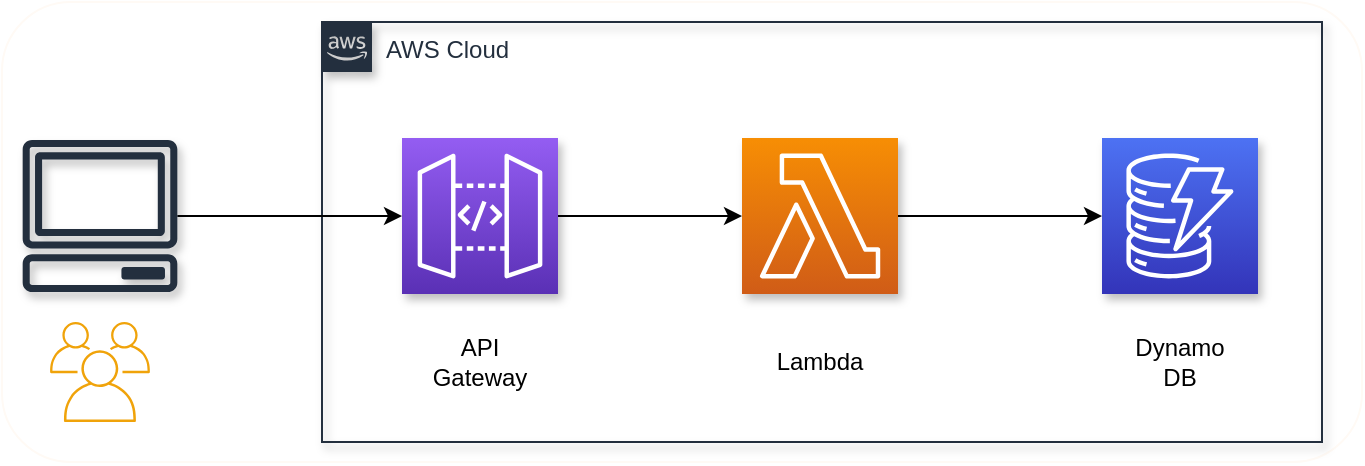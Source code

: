 <mxfile version="12.9.9" type="device"><diagram id="NvpqJBKRmjGPZKzPypbm" name="Page-1"><mxGraphModel dx="1055" dy="808" grid="1" gridSize="10" guides="1" tooltips="1" connect="1" arrows="1" fold="1" page="1" pageScale="1" pageWidth="1654" pageHeight="1169" math="0" shadow="0"><root><mxCell id="0"/><mxCell id="1" parent="0"/><mxCell id="_4w6U7FC3ZFWlDn2LjqE-124" value="" style="rounded=1;whiteSpace=wrap;html=1;shadow=0;strokeColor=#FFFAF5;strokeWidth=1;" parent="1" vertex="1"><mxGeometry x="260" y="160" width="680" height="230" as="geometry"/></mxCell><mxCell id="_4w6U7FC3ZFWlDn2LjqE-118" value="AWS Cloud" style="points=[[0,0],[0.25,0],[0.5,0],[0.75,0],[1,0],[1,0.25],[1,0.5],[1,0.75],[1,1],[0.75,1],[0.5,1],[0.25,1],[0,1],[0,0.75],[0,0.5],[0,0.25]];outlineConnect=0;gradientColor=none;html=1;whiteSpace=wrap;fontSize=12;fontStyle=0;shape=mxgraph.aws4.group;grIcon=mxgraph.aws4.group_aws_cloud_alt;strokeColor=#232F3E;fillColor=none;verticalAlign=top;align=left;spacingLeft=30;fontColor=#232F3E;dashed=0;shadow=1;" parent="1" vertex="1"><mxGeometry x="420" y="170" width="500" height="210" as="geometry"/></mxCell><mxCell id="_4w6U7FC3ZFWlDn2LjqE-113" value="" style="edgeStyle=orthogonalEdgeStyle;rounded=0;orthogonalLoop=1;jettySize=auto;html=1;" parent="1" source="_4w6U7FC3ZFWlDn2LjqE-106" target="_4w6U7FC3ZFWlDn2LjqE-108" edge="1"><mxGeometry relative="1" as="geometry"><mxPoint x="428.189" y="268" as="targetPoint"/></mxGeometry></mxCell><mxCell id="_4w6U7FC3ZFWlDn2LjqE-106" value="" style="outlineConnect=0;fontColor=#232F3E;gradientColor=none;fillColor=#232F3E;strokeColor=none;dashed=0;verticalLabelPosition=bottom;verticalAlign=top;align=center;html=1;fontSize=12;fontStyle=0;aspect=fixed;pointerEvents=1;shape=mxgraph.aws4.client;shadow=1;" parent="1" vertex="1"><mxGeometry x="270" y="229" width="78" height="76" as="geometry"/></mxCell><mxCell id="_4w6U7FC3ZFWlDn2LjqE-115" value="" style="edgeStyle=orthogonalEdgeStyle;rounded=0;orthogonalLoop=1;jettySize=auto;html=1;" parent="1" source="_4w6U7FC3ZFWlDn2LjqE-108" target="_4w6U7FC3ZFWlDn2LjqE-109" edge="1"><mxGeometry relative="1" as="geometry"><mxPoint x="618" y="267" as="targetPoint"/></mxGeometry></mxCell><mxCell id="_4w6U7FC3ZFWlDn2LjqE-108" value="" style="outlineConnect=0;fontColor=#232F3E;gradientColor=#945DF2;gradientDirection=north;fillColor=#5A30B5;strokeColor=#ffffff;dashed=0;verticalLabelPosition=bottom;verticalAlign=top;align=center;html=1;fontSize=12;fontStyle=0;aspect=fixed;shape=mxgraph.aws4.resourceIcon;resIcon=mxgraph.aws4.api_gateway;shadow=1;" parent="1" vertex="1"><mxGeometry x="460" y="228" width="78" height="78" as="geometry"/></mxCell><mxCell id="_4w6U7FC3ZFWlDn2LjqE-116" style="edgeStyle=orthogonalEdgeStyle;rounded=0;orthogonalLoop=1;jettySize=auto;html=1;" parent="1" source="_4w6U7FC3ZFWlDn2LjqE-109" target="_4w6U7FC3ZFWlDn2LjqE-111" edge="1"><mxGeometry relative="1" as="geometry"/></mxCell><mxCell id="_4w6U7FC3ZFWlDn2LjqE-109" value="" style="outlineConnect=0;fontColor=#232F3E;gradientColor=#F78E04;gradientDirection=north;fillColor=#D05C17;strokeColor=#ffffff;dashed=0;verticalLabelPosition=bottom;verticalAlign=top;align=center;html=1;fontSize=12;fontStyle=0;aspect=fixed;shape=mxgraph.aws4.resourceIcon;resIcon=mxgraph.aws4.lambda;shadow=1;" parent="1" vertex="1"><mxGeometry x="630" y="228" width="78" height="78" as="geometry"/></mxCell><mxCell id="_4w6U7FC3ZFWlDn2LjqE-111" value="" style="outlineConnect=0;fontColor=#232F3E;gradientColor=#4D72F3;gradientDirection=north;fillColor=#3334B9;strokeColor=#ffffff;dashed=0;verticalLabelPosition=bottom;verticalAlign=top;align=center;html=1;fontSize=12;fontStyle=0;aspect=fixed;shape=mxgraph.aws4.resourceIcon;resIcon=mxgraph.aws4.dynamodb;shadow=1;" parent="1" vertex="1"><mxGeometry x="810" y="228" width="78" height="78" as="geometry"/></mxCell><mxCell id="_4w6U7FC3ZFWlDn2LjqE-119" value="API Gateway" style="text;html=1;strokeColor=none;fillColor=none;align=center;verticalAlign=middle;whiteSpace=wrap;rounded=0;shadow=1;" parent="1" vertex="1"><mxGeometry x="479" y="330" width="40" height="20" as="geometry"/></mxCell><mxCell id="_4w6U7FC3ZFWlDn2LjqE-120" value="Lambda" style="text;html=1;strokeColor=none;fillColor=none;align=center;verticalAlign=middle;whiteSpace=wrap;rounded=0;shadow=1;" parent="1" vertex="1"><mxGeometry x="649" y="330" width="40" height="20" as="geometry"/></mxCell><mxCell id="_4w6U7FC3ZFWlDn2LjqE-121" value="Dynamo DB" style="text;html=1;strokeColor=none;fillColor=none;align=center;verticalAlign=middle;whiteSpace=wrap;rounded=0;shadow=1;" parent="1" vertex="1"><mxGeometry x="829" y="330" width="40" height="20" as="geometry"/></mxCell><mxCell id="MUY71AIxzCRUjd8wj3wI-1" value="users" style="outlineConnect=0;fontColor=#ffffff;strokeColor=#BD7000;fillColor=#f0a30a;dashed=0;verticalLabelPosition=bottom;verticalAlign=top;align=center;html=1;fontSize=12;fontStyle=0;aspect=fixed;shape=mxgraph.aws4.illustration_users;pointerEvents=1;shadow=0;" parent="1" vertex="1"><mxGeometry x="284" y="320" width="50" height="50" as="geometry"/></mxCell></root></mxGraphModel></diagram></mxfile>